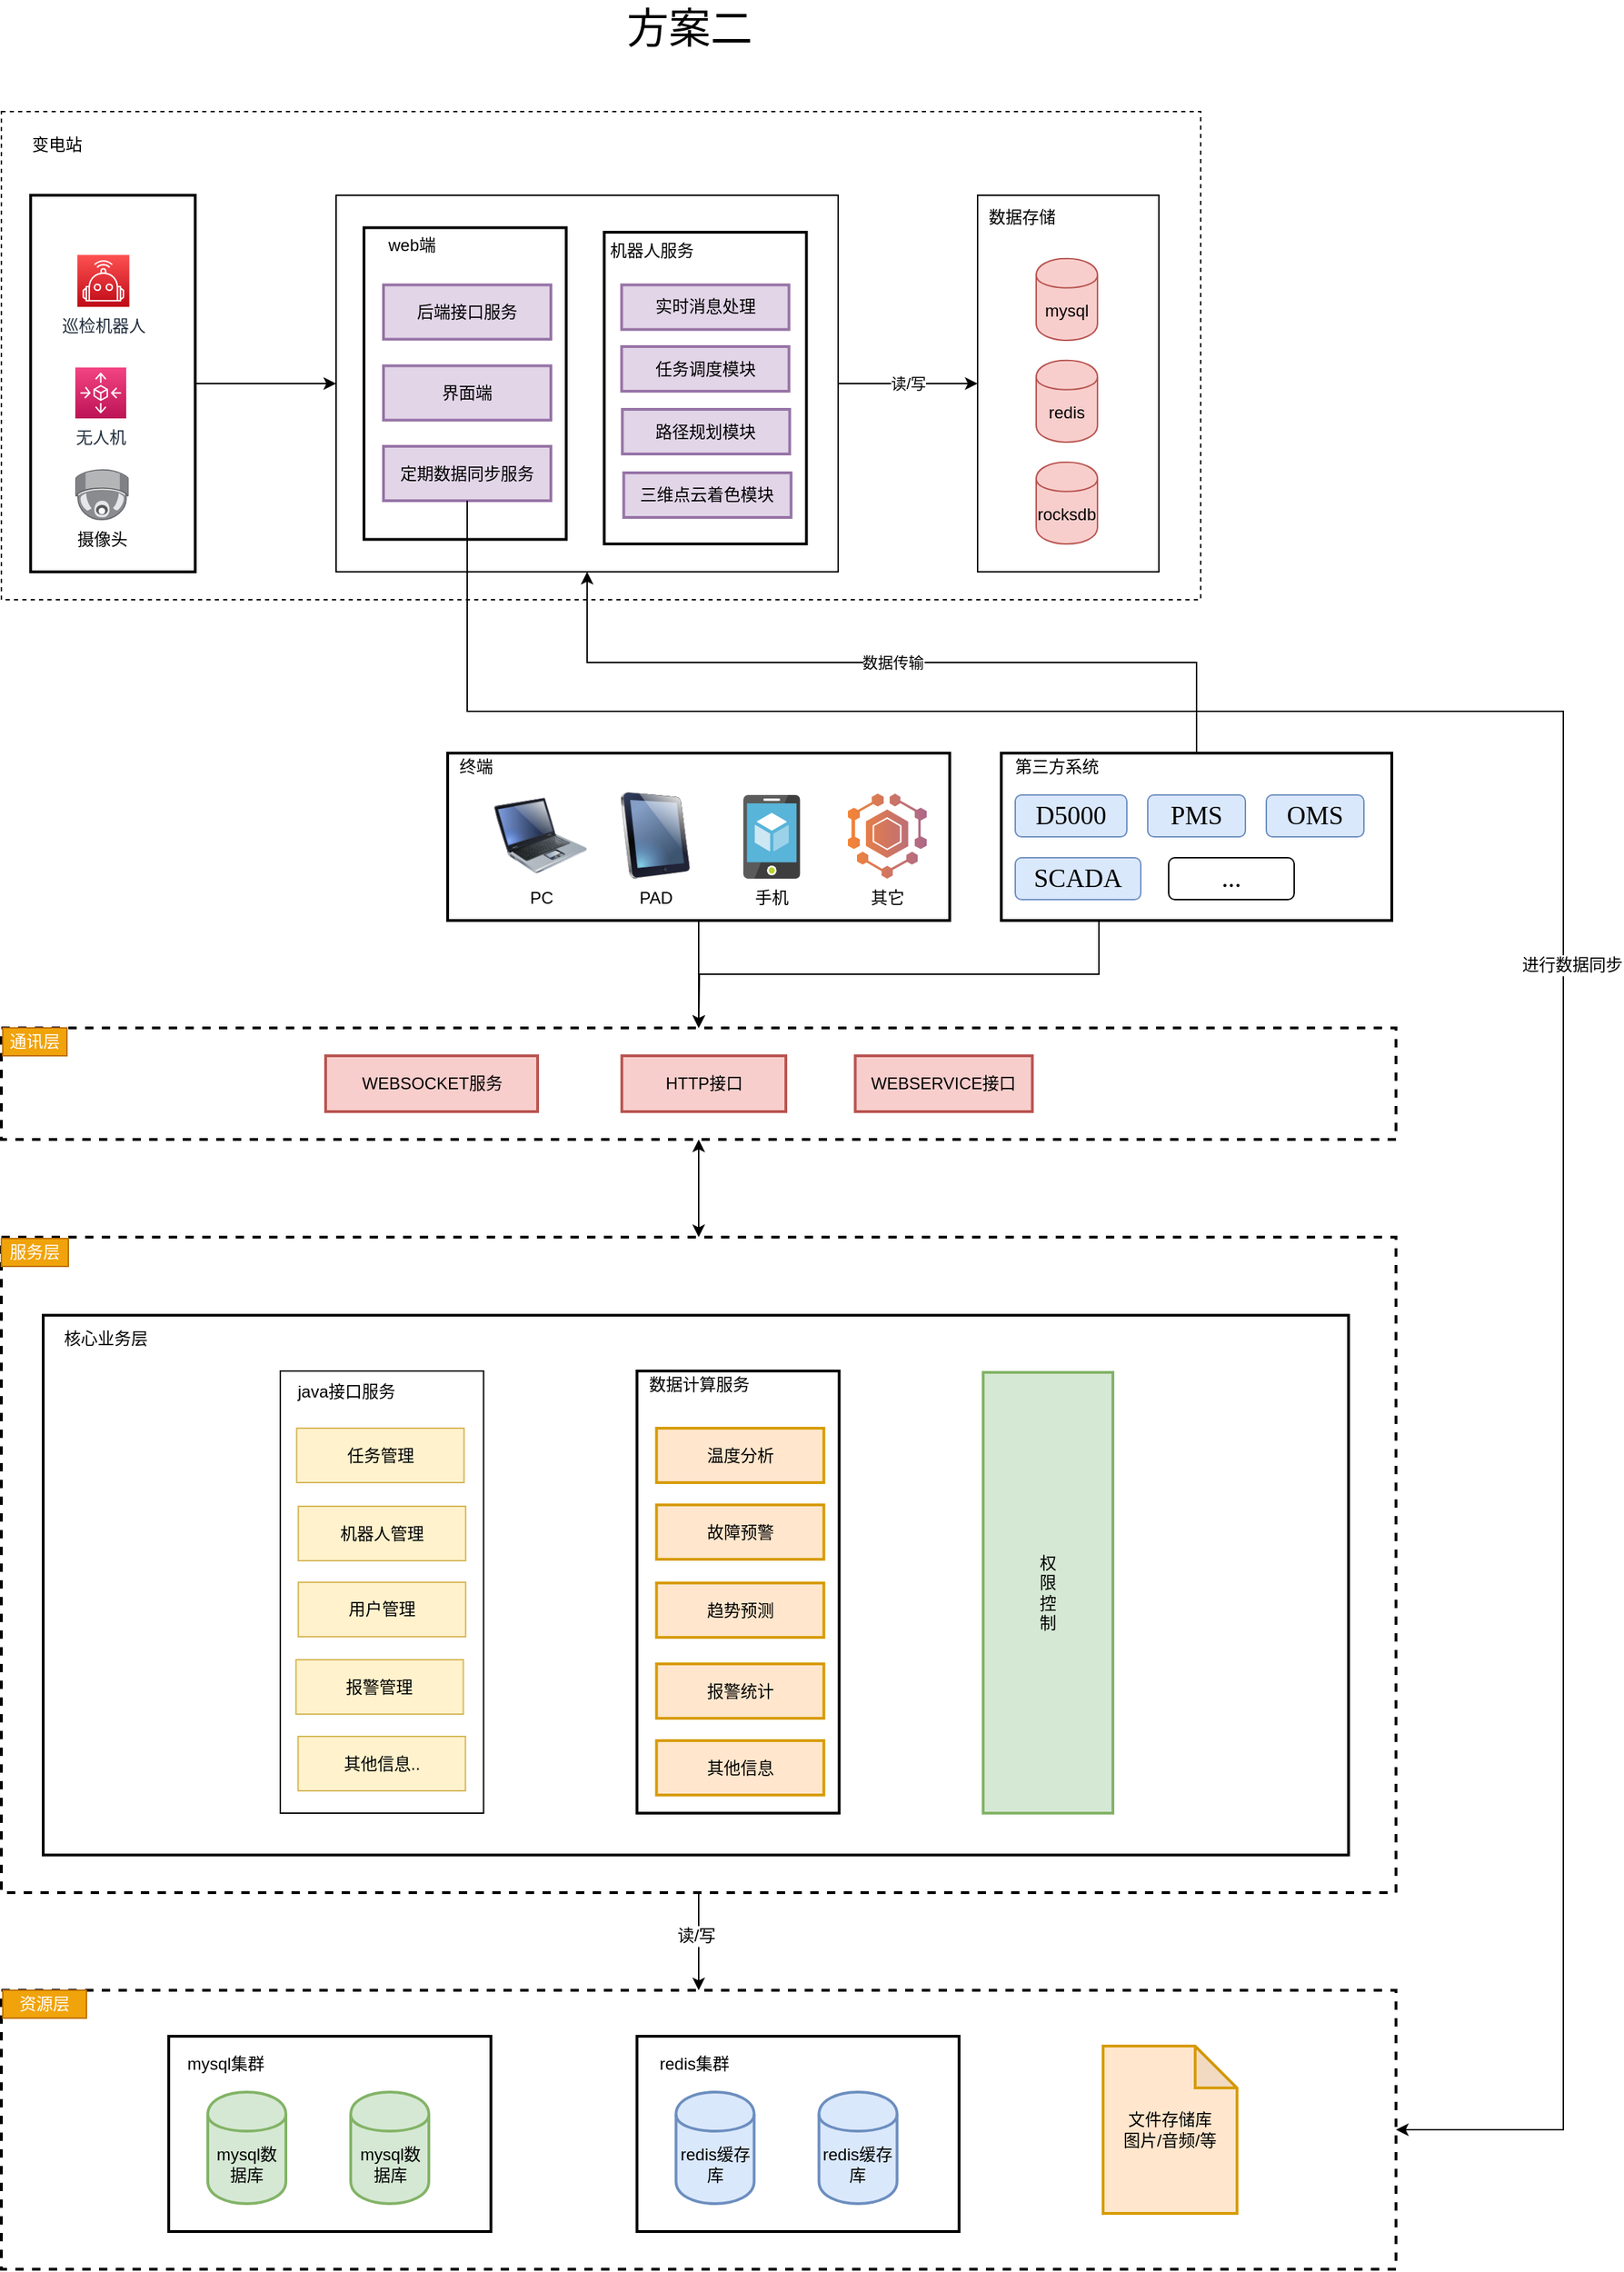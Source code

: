 <mxfile version="12.9.12" type="github">
  <diagram id="g2saCS9ZN4Dq22sfe7y9" name="第 1 页">
    <mxGraphModel dx="932" dy="508" grid="1" gridSize="10" guides="1" tooltips="1" connect="1" arrows="1" fold="1" page="1" pageScale="1" pageWidth="700" pageHeight="1000" math="0" shadow="0">
      <root>
        <mxCell id="0" />
        <mxCell id="1" parent="0" />
        <mxCell id="P6RNPHfj09jxccIvvhvF-91" value="" style="rounded=0;whiteSpace=wrap;html=1;dashed=1;" parent="1" vertex="1">
          <mxGeometry x="40" y="120" width="860" height="350" as="geometry" />
        </mxCell>
        <mxCell id="KYIhWk6ESMxBG8aCFAth-1" value="" style="rounded=0;whiteSpace=wrap;html=1;" vertex="1" parent="1">
          <mxGeometry x="740" y="180" width="130" height="270" as="geometry" />
        </mxCell>
        <mxCell id="P6RNPHfj09jxccIvvhvF-6" value="" style="rounded=0;whiteSpace=wrap;html=1;labelBackgroundColor=none;strokeWidth=2;fillColor=none;dashed=1;" parent="1" vertex="1">
          <mxGeometry x="40" y="1467" width="1000" height="200" as="geometry" />
        </mxCell>
        <mxCell id="KYIhWk6ESMxBG8aCFAth-6" value="读/写" style="edgeStyle=orthogonalEdgeStyle;rounded=0;orthogonalLoop=1;jettySize=auto;html=1;exitX=1;exitY=0.5;exitDx=0;exitDy=0;entryX=0;entryY=0.5;entryDx=0;entryDy=0;" edge="1" parent="1" source="P6RNPHfj09jxccIvvhvF-81" target="KYIhWk6ESMxBG8aCFAth-1">
          <mxGeometry relative="1" as="geometry" />
        </mxCell>
        <mxCell id="P6RNPHfj09jxccIvvhvF-81" value="" style="rounded=0;whiteSpace=wrap;html=1;" parent="1" vertex="1">
          <mxGeometry x="280" y="180" width="360" height="270" as="geometry" />
        </mxCell>
        <mxCell id="P6RNPHfj09jxccIvvhvF-2" style="edgeStyle=orthogonalEdgeStyle;rounded=0;orthogonalLoop=1;jettySize=auto;html=1;exitX=0.5;exitY=1;exitDx=0;exitDy=0;entryX=0.5;entryY=0;entryDx=0;entryDy=0;" parent="1" source="P6RNPHfj09jxccIvvhvF-4" target="P6RNPHfj09jxccIvvhvF-6" edge="1">
          <mxGeometry relative="1" as="geometry" />
        </mxCell>
        <mxCell id="P6RNPHfj09jxccIvvhvF-3" value="读/写" style="text;html=1;align=center;verticalAlign=middle;resizable=0;points=[];labelBackgroundColor=#ffffff;" parent="P6RNPHfj09jxccIvvhvF-2" vertex="1" connectable="0">
          <mxGeometry x="-0.121" y="-2" relative="1" as="geometry">
            <mxPoint as="offset" />
          </mxGeometry>
        </mxCell>
        <mxCell id="P6RNPHfj09jxccIvvhvF-4" value="" style="rounded=0;whiteSpace=wrap;html=1;labelBackgroundColor=none;strokeWidth=2;fillColor=none;dashed=1;" parent="1" vertex="1">
          <mxGeometry x="40" y="927" width="1000" height="470" as="geometry" />
        </mxCell>
        <mxCell id="P6RNPHfj09jxccIvvhvF-7" value="" style="rounded=0;whiteSpace=wrap;html=1;labelBackgroundColor=none;strokeWidth=2;fillColor=none;" parent="1" vertex="1">
          <mxGeometry x="160" y="1500" width="231" height="140" as="geometry" />
        </mxCell>
        <mxCell id="P6RNPHfj09jxccIvvhvF-8" value="" style="rounded=0;whiteSpace=wrap;html=1;labelBackgroundColor=none;strokeWidth=2;fillColor=none;" parent="1" vertex="1">
          <mxGeometry x="70" y="983" width="936" height="387" as="geometry" />
        </mxCell>
        <mxCell id="P6RNPHfj09jxccIvvhvF-9" value="" style="rounded=0;whiteSpace=wrap;html=1;labelBackgroundColor=none;strokeWidth=2;fillColor=none;" parent="1" vertex="1">
          <mxGeometry x="472.25" y="206.5" width="145" height="223.5" as="geometry" />
        </mxCell>
        <mxCell id="P6RNPHfj09jxccIvvhvF-10" style="edgeStyle=orthogonalEdgeStyle;rounded=0;orthogonalLoop=1;jettySize=auto;html=1;exitX=0.5;exitY=1;exitDx=0;exitDy=0;" parent="1" source="P6RNPHfj09jxccIvvhvF-11" edge="1">
          <mxGeometry relative="1" as="geometry">
            <mxPoint x="540.0" y="777" as="targetPoint" />
          </mxGeometry>
        </mxCell>
        <mxCell id="P6RNPHfj09jxccIvvhvF-11" value="" style="rounded=0;whiteSpace=wrap;html=1;strokeWidth=2;" parent="1" vertex="1">
          <mxGeometry x="360" y="580" width="360" height="120" as="geometry" />
        </mxCell>
        <mxCell id="P6RNPHfj09jxccIvvhvF-12" style="edgeStyle=orthogonalEdgeStyle;rounded=0;orthogonalLoop=1;jettySize=auto;html=1;exitX=0.25;exitY=1;exitDx=0;exitDy=0;" parent="1" source="P6RNPHfj09jxccIvvhvF-13" edge="1">
          <mxGeometry relative="1" as="geometry">
            <mxPoint x="540.0" y="777" as="targetPoint" />
          </mxGeometry>
        </mxCell>
        <mxCell id="P6RNPHfj09jxccIvvhvF-99" value="数据传输" style="edgeStyle=orthogonalEdgeStyle;rounded=0;orthogonalLoop=1;jettySize=auto;html=1;exitX=0.5;exitY=0;exitDx=0;exitDy=0;" parent="1" source="P6RNPHfj09jxccIvvhvF-13" target="P6RNPHfj09jxccIvvhvF-81" edge="1">
          <mxGeometry relative="1" as="geometry" />
        </mxCell>
        <mxCell id="P6RNPHfj09jxccIvvhvF-13" value="" style="rounded=0;whiteSpace=wrap;html=1;strokeWidth=2;" parent="1" vertex="1">
          <mxGeometry x="757" y="580" width="280" height="120" as="geometry" />
        </mxCell>
        <mxCell id="P6RNPHfj09jxccIvvhvF-14" value="终端" style="text;html=1;strokeColor=none;fillColor=none;align=center;verticalAlign=middle;whiteSpace=wrap;rounded=0;" parent="1" vertex="1">
          <mxGeometry x="360" y="580" width="41" height="20" as="geometry" />
        </mxCell>
        <mxCell id="P6RNPHfj09jxccIvvhvF-15" value="第三方系统" style="text;html=1;strokeColor=none;fillColor=none;align=center;verticalAlign=middle;whiteSpace=wrap;rounded=0;" parent="1" vertex="1">
          <mxGeometry x="757" y="580" width="80" height="20" as="geometry" />
        </mxCell>
        <mxCell id="P6RNPHfj09jxccIvvhvF-16" value="&lt;span lang=&quot;EN-US&quot; style=&quot;white-space: normal ; font-size: 14pt ; font-family: &amp;#34;tim&amp;#34; , serif&quot;&gt;D5000&lt;/span&gt;&lt;span style=&quot;font-size: medium ; white-space: normal&quot;&gt;&lt;/span&gt;" style="rounded=1;whiteSpace=wrap;html=1;fillColor=#dae8fc;strokeColor=#6c8ebf;" parent="1" vertex="1">
          <mxGeometry x="767" y="610" width="80" height="30" as="geometry" />
        </mxCell>
        <mxCell id="P6RNPHfj09jxccIvvhvF-17" value="&lt;span lang=&quot;EN-US&quot; style=&quot;white-space: normal ; font-size: 14pt ; font-family: &amp;#34;tim&amp;#34; , serif&quot;&gt;PMS&lt;/span&gt;&lt;span style=&quot;font-size: medium ; white-space: normal&quot;&gt;&lt;/span&gt;" style="rounded=1;whiteSpace=wrap;html=1;fillColor=#dae8fc;strokeColor=#6c8ebf;" parent="1" vertex="1">
          <mxGeometry x="862" y="610" width="70" height="30" as="geometry" />
        </mxCell>
        <mxCell id="P6RNPHfj09jxccIvvhvF-18" value="&lt;span lang=&quot;EN-US&quot; style=&quot;font-size: 14pt ; font-family: &amp;#34;tim&amp;#34; , serif&quot;&gt;OMS&lt;/span&gt;&lt;span style=&quot;font-size: medium&quot;&gt;&lt;/span&gt;" style="rounded=1;whiteSpace=wrap;html=1;fillColor=#dae8fc;strokeColor=#6c8ebf;" parent="1" vertex="1">
          <mxGeometry x="947" y="610" width="70" height="30" as="geometry" />
        </mxCell>
        <mxCell id="P6RNPHfj09jxccIvvhvF-19" value="&lt;span lang=&quot;EN-US&quot; style=&quot;font-size: 14pt ; font-family: &amp;#34;tim&amp;#34; , serif&quot;&gt;SCADA&lt;/span&gt;&lt;span style=&quot;font-size: medium&quot;&gt;&lt;/span&gt;" style="rounded=1;whiteSpace=wrap;html=1;fillColor=#dae8fc;strokeColor=#6c8ebf;" parent="1" vertex="1">
          <mxGeometry x="767" y="655" width="90" height="30" as="geometry" />
        </mxCell>
        <mxCell id="P6RNPHfj09jxccIvvhvF-20" value="&lt;span lang=&quot;EN-US&quot; style=&quot;font-size: 14pt ; font-family: &amp;#34;tim&amp;#34; , serif&quot;&gt;...&lt;/span&gt;&lt;span style=&quot;font-size: medium&quot;&gt;&lt;/span&gt;" style="rounded=1;whiteSpace=wrap;html=1;" parent="1" vertex="1">
          <mxGeometry x="877" y="655" width="90" height="30" as="geometry" />
        </mxCell>
        <mxCell id="P6RNPHfj09jxccIvvhvF-21" value="手机" style="aspect=fixed;html=1;points=[];align=center;image;fontSize=12;image=img/lib/mscae/App_Service_Mobile_App.svg;" parent="1" vertex="1">
          <mxGeometry x="572" y="610" width="40.8" height="60" as="geometry" />
        </mxCell>
        <mxCell id="P6RNPHfj09jxccIvvhvF-22" value="其它" style="outlineConnect=0;dashed=0;verticalLabelPosition=bottom;verticalAlign=top;align=center;html=1;shape=mxgraph.aws3.mobile_hub;fillColor=#AD688A;gradientColor=#F58435;gradientDirection=west;pointerEvents=1" parent="1" vertex="1">
          <mxGeometry x="647" y="609" width="56.48" height="61" as="geometry" />
        </mxCell>
        <mxCell id="P6RNPHfj09jxccIvvhvF-23" style="edgeStyle=orthogonalEdgeStyle;rounded=0;orthogonalLoop=1;jettySize=auto;html=1;exitX=0.5;exitY=1;exitDx=0;exitDy=0;entryX=0.5;entryY=0;entryDx=0;entryDy=0;startArrow=classic;startFill=1;" parent="1" source="P6RNPHfj09jxccIvvhvF-24" target="P6RNPHfj09jxccIvvhvF-4" edge="1">
          <mxGeometry relative="1" as="geometry" />
        </mxCell>
        <mxCell id="P6RNPHfj09jxccIvvhvF-24" value="" style="rounded=0;whiteSpace=wrap;html=1;strokeWidth=2;dashed=1;" parent="1" vertex="1">
          <mxGeometry x="40" y="777" width="1000" height="80" as="geometry" />
        </mxCell>
        <mxCell id="P6RNPHfj09jxccIvvhvF-25" value="通讯层" style="text;html=1;strokeColor=#BD7000;fillColor=#f0a30a;align=center;verticalAlign=middle;whiteSpace=wrap;rounded=0;fontColor=#ffffff;" parent="1" vertex="1">
          <mxGeometry x="41" y="777" width="46" height="20" as="geometry" />
        </mxCell>
        <mxCell id="P6RNPHfj09jxccIvvhvF-26" value="核心业务层" style="text;html=1;strokeColor=none;fillColor=none;align=center;verticalAlign=middle;whiteSpace=wrap;rounded=0;labelBackgroundColor=none;" parent="1" vertex="1">
          <mxGeometry x="75" y="990" width="80" height="20" as="geometry" />
        </mxCell>
        <mxCell id="P6RNPHfj09jxccIvvhvF-27" value="HTTP接口" style="rounded=0;whiteSpace=wrap;html=1;labelBackgroundColor=none;strokeWidth=2;fillColor=#f8cecc;strokeColor=#b85450;" parent="1" vertex="1">
          <mxGeometry x="484.88" y="797" width="117.62" height="40" as="geometry" />
        </mxCell>
        <mxCell id="P6RNPHfj09jxccIvvhvF-28" value="WEBSOCKET服务" style="rounded=0;whiteSpace=wrap;html=1;labelBackgroundColor=none;strokeWidth=2;fillColor=#f8cecc;strokeColor=#b85450;" parent="1" vertex="1">
          <mxGeometry x="272.5" y="797" width="152" height="40" as="geometry" />
        </mxCell>
        <mxCell id="P6RNPHfj09jxccIvvhvF-29" value="权&lt;br&gt;限&lt;br&gt;控&lt;br&gt;制" style="rounded=0;whiteSpace=wrap;html=1;labelBackgroundColor=none;strokeWidth=2;fillColor=#d5e8d4;strokeColor=#82b366;" parent="1" vertex="1">
          <mxGeometry x="744" y="1024" width="93" height="316" as="geometry" />
        </mxCell>
        <mxCell id="P6RNPHfj09jxccIvvhvF-30" value="资源层" style="text;html=1;strokeColor=#BD7000;fillColor=#f0a30a;align=center;verticalAlign=middle;whiteSpace=wrap;rounded=0;labelBackgroundColor=none;fontColor=#ffffff;" parent="1" vertex="1">
          <mxGeometry x="41" y="1467" width="60" height="20" as="geometry" />
        </mxCell>
        <mxCell id="P6RNPHfj09jxccIvvhvF-31" value="mysql数据库" style="shape=cylinder;whiteSpace=wrap;html=1;boundedLbl=1;backgroundOutline=1;labelBackgroundColor=none;strokeWidth=2;fillColor=#d5e8d4;strokeColor=#82b366;" parent="1" vertex="1">
          <mxGeometry x="188" y="1540" width="56" height="80" as="geometry" />
        </mxCell>
        <mxCell id="P6RNPHfj09jxccIvvhvF-32" value="文件存储库&lt;br&gt;图片/音频/等" style="shape=note;whiteSpace=wrap;html=1;backgroundOutline=1;darkOpacity=0.05;labelBackgroundColor=none;strokeWidth=2;fillColor=#ffe6cc;strokeColor=#d79b00;" parent="1" vertex="1">
          <mxGeometry x="830" y="1507" width="96" height="120" as="geometry" />
        </mxCell>
        <mxCell id="P6RNPHfj09jxccIvvhvF-34" value="机器人服务" style="text;html=1;strokeColor=none;fillColor=none;align=center;verticalAlign=middle;whiteSpace=wrap;rounded=0;labelBackgroundColor=none;" parent="1" vertex="1">
          <mxGeometry x="473.75" y="209.5" width="65" height="20" as="geometry" />
        </mxCell>
        <mxCell id="P6RNPHfj09jxccIvvhvF-35" value="路径规划模块" style="rounded=0;whiteSpace=wrap;html=1;labelBackgroundColor=none;strokeWidth=2;fillColor=#e1d5e7;strokeColor=#9673a6;" parent="1" vertex="1">
          <mxGeometry x="485.25" y="333.5" width="120" height="32" as="geometry" />
        </mxCell>
        <mxCell id="P6RNPHfj09jxccIvvhvF-36" value="实时消息处理" style="rounded=0;whiteSpace=wrap;html=1;labelBackgroundColor=none;strokeWidth=2;fillColor=#e1d5e7;strokeColor=#9673a6;" parent="1" vertex="1">
          <mxGeometry x="484.75" y="244.25" width="120" height="32" as="geometry" />
        </mxCell>
        <mxCell id="P6RNPHfj09jxccIvvhvF-37" value="任务调度模块" style="rounded=0;whiteSpace=wrap;html=1;labelBackgroundColor=none;strokeWidth=2;fillColor=#e1d5e7;strokeColor=#9673a6;" parent="1" vertex="1">
          <mxGeometry x="484.75" y="288.5" width="120" height="32" as="geometry" />
        </mxCell>
        <mxCell id="P6RNPHfj09jxccIvvhvF-39" value="PAD" style="image;html=1;labelBackgroundColor=#ffffff;image=img/lib/clip_art/computers/iPad_128x128.png;strokeWidth=2;fillColor=none;" parent="1" vertex="1">
          <mxGeometry x="478" y="608" width="62" height="62" as="geometry" />
        </mxCell>
        <mxCell id="P6RNPHfj09jxccIvvhvF-40" value="PC" style="image;html=1;labelBackgroundColor=#ffffff;image=img/lib/clip_art/computers/Laptop_128x128.png;strokeWidth=2;fillColor=none;" parent="1" vertex="1">
          <mxGeometry x="393.5" y="608" width="66.5" height="62" as="geometry" />
        </mxCell>
        <mxCell id="P6RNPHfj09jxccIvvhvF-93" style="edgeStyle=orthogonalEdgeStyle;rounded=0;orthogonalLoop=1;jettySize=auto;html=1;exitX=1;exitY=0.5;exitDx=0;exitDy=0;entryX=0;entryY=0.5;entryDx=0;entryDy=0;" parent="1" source="P6RNPHfj09jxccIvvhvF-42" target="P6RNPHfj09jxccIvvhvF-81" edge="1">
          <mxGeometry relative="1" as="geometry" />
        </mxCell>
        <mxCell id="P6RNPHfj09jxccIvvhvF-42" value="" style="rounded=0;whiteSpace=wrap;html=1;labelBackgroundColor=none;strokeWidth=2;fillColor=none;" parent="1" vertex="1">
          <mxGeometry x="61" y="180" width="118" height="270" as="geometry" />
        </mxCell>
        <mxCell id="P6RNPHfj09jxccIvvhvF-43" value="巡检机器人" style="outlineConnect=0;fontColor=#232F3E;gradientColor=#FE5151;gradientDirection=north;fillColor=#BE0917;strokeColor=#ffffff;dashed=0;verticalLabelPosition=bottom;verticalAlign=top;align=center;html=1;fontSize=12;fontStyle=0;aspect=fixed;shape=mxgraph.aws4.resourceIcon;resIcon=mxgraph.aws4.robotics;labelBackgroundColor=none;" parent="1" vertex="1">
          <mxGeometry x="94.5" y="222.75" width="37.25" height="37.25" as="geometry" />
        </mxCell>
        <mxCell id="P6RNPHfj09jxccIvvhvF-44" value="变电站" style="text;html=1;strokeColor=none;fillColor=none;align=center;verticalAlign=middle;whiteSpace=wrap;rounded=0;labelBackgroundColor=none;" parent="1" vertex="1">
          <mxGeometry x="51.5" y="134" width="55.5" height="20" as="geometry" />
        </mxCell>
        <mxCell id="P6RNPHfj09jxccIvvhvF-45" value="" style="rounded=0;whiteSpace=wrap;html=1;labelBackgroundColor=none;strokeWidth=2;fillColor=none;" parent="1" vertex="1">
          <mxGeometry x="495.75" y="1023" width="145" height="317" as="geometry" />
        </mxCell>
        <mxCell id="P6RNPHfj09jxccIvvhvF-46" value="数据计算服务" style="text;html=1;strokeColor=none;fillColor=none;align=center;verticalAlign=middle;whiteSpace=wrap;rounded=0;labelBackgroundColor=none;" parent="1" vertex="1">
          <mxGeometry x="501.25" y="1023" width="78.75" height="20" as="geometry" />
        </mxCell>
        <mxCell id="P6RNPHfj09jxccIvvhvF-47" value="趋势预测" style="rounded=0;whiteSpace=wrap;html=1;labelBackgroundColor=none;strokeWidth=2;fillColor=#ffe6cc;strokeColor=#d79b00;" parent="1" vertex="1">
          <mxGeometry x="509.75" y="1175" width="120" height="39" as="geometry" />
        </mxCell>
        <mxCell id="P6RNPHfj09jxccIvvhvF-48" value="温度分析" style="rounded=0;whiteSpace=wrap;html=1;labelBackgroundColor=none;strokeWidth=2;fillColor=#ffe6cc;strokeColor=#d79b00;" parent="1" vertex="1">
          <mxGeometry x="509.75" y="1064" width="120" height="39" as="geometry" />
        </mxCell>
        <mxCell id="P6RNPHfj09jxccIvvhvF-49" value="故障预警" style="rounded=0;whiteSpace=wrap;html=1;labelBackgroundColor=none;strokeWidth=2;fillColor=#ffe6cc;strokeColor=#d79b00;" parent="1" vertex="1">
          <mxGeometry x="509.75" y="1119" width="120" height="39" as="geometry" />
        </mxCell>
        <mxCell id="P6RNPHfj09jxccIvvhvF-50" value="报警统计" style="rounded=0;whiteSpace=wrap;html=1;labelBackgroundColor=none;strokeWidth=2;fillColor=#ffe6cc;strokeColor=#d79b00;" parent="1" vertex="1">
          <mxGeometry x="509.75" y="1233" width="120" height="39" as="geometry" />
        </mxCell>
        <mxCell id="P6RNPHfj09jxccIvvhvF-57" value="无人机" style="outlineConnect=0;fontColor=#232F3E;gradientColor=#F34482;gradientDirection=north;fillColor=#BC1356;strokeColor=#ffffff;dashed=0;verticalLabelPosition=bottom;verticalAlign=top;align=center;html=1;fontSize=12;fontStyle=0;aspect=fixed;shape=mxgraph.aws4.resourceIcon;resIcon=mxgraph.aws4.autoscaling;labelBackgroundColor=none;" parent="1" vertex="1">
          <mxGeometry x="93" y="303.5" width="36.5" height="36.5" as="geometry" />
        </mxCell>
        <mxCell id="P6RNPHfj09jxccIvvhvF-58" value="摄像头" style="points=[];aspect=fixed;html=1;align=center;shadow=0;dashed=0;image;image=img/lib/allied_telesis/security/Surveillance_Camera_Ceiling.svg;labelBackgroundColor=none;strokeWidth=2;fillColor=none;" parent="1" vertex="1">
          <mxGeometry x="93" y="376.5" width="38.35" height="36.5" as="geometry" />
        </mxCell>
        <mxCell id="P6RNPHfj09jxccIvvhvF-59" value="mysql集群" style="text;html=1;strokeColor=none;fillColor=none;align=center;verticalAlign=middle;whiteSpace=wrap;rounded=0;labelBackgroundColor=none;" parent="1" vertex="1">
          <mxGeometry x="161" y="1510" width="80" height="20" as="geometry" />
        </mxCell>
        <mxCell id="P6RNPHfj09jxccIvvhvF-60" value="mysql数据库" style="shape=cylinder;whiteSpace=wrap;html=1;boundedLbl=1;backgroundOutline=1;labelBackgroundColor=none;strokeWidth=2;fillColor=#d5e8d4;strokeColor=#82b366;" parent="1" vertex="1">
          <mxGeometry x="290.5" y="1540" width="56" height="80" as="geometry" />
        </mxCell>
        <mxCell id="P6RNPHfj09jxccIvvhvF-61" value="" style="rounded=0;whiteSpace=wrap;html=1;labelBackgroundColor=none;strokeWidth=2;fillColor=none;" parent="1" vertex="1">
          <mxGeometry x="495.75" y="1500" width="231" height="140" as="geometry" />
        </mxCell>
        <mxCell id="P6RNPHfj09jxccIvvhvF-62" value="redis缓存库" style="shape=cylinder;whiteSpace=wrap;html=1;boundedLbl=1;backgroundOutline=1;labelBackgroundColor=none;strokeWidth=2;fillColor=#dae8fc;strokeColor=#6c8ebf;" parent="1" vertex="1">
          <mxGeometry x="523.75" y="1540" width="56" height="80" as="geometry" />
        </mxCell>
        <mxCell id="P6RNPHfj09jxccIvvhvF-63" value="redis集群" style="text;html=1;strokeColor=none;fillColor=none;align=center;verticalAlign=middle;whiteSpace=wrap;rounded=0;labelBackgroundColor=none;" parent="1" vertex="1">
          <mxGeometry x="496.75" y="1510" width="80" height="20" as="geometry" />
        </mxCell>
        <mxCell id="P6RNPHfj09jxccIvvhvF-64" value="redis缓存库" style="shape=cylinder;whiteSpace=wrap;html=1;boundedLbl=1;backgroundOutline=1;labelBackgroundColor=none;strokeWidth=2;fillColor=#dae8fc;strokeColor=#6c8ebf;" parent="1" vertex="1">
          <mxGeometry x="626.25" y="1540" width="56" height="80" as="geometry" />
        </mxCell>
        <mxCell id="P6RNPHfj09jxccIvvhvF-67" value="服务层" style="text;html=1;strokeColor=#BD7000;fillColor=#f0a30a;align=center;verticalAlign=middle;whiteSpace=wrap;rounded=0;labelBackgroundColor=none;fontColor=#ffffff;" parent="1" vertex="1">
          <mxGeometry x="40" y="928" width="48" height="20" as="geometry" />
        </mxCell>
        <mxCell id="P6RNPHfj09jxccIvvhvF-68" value="" style="rounded=0;whiteSpace=wrap;html=1;" parent="1" vertex="1">
          <mxGeometry x="240" y="1023" width="145.75" height="317" as="geometry" />
        </mxCell>
        <mxCell id="P6RNPHfj09jxccIvvhvF-69" value="java接口服务" style="text;html=1;strokeColor=none;fillColor=none;align=center;verticalAlign=middle;whiteSpace=wrap;rounded=0;" parent="1" vertex="1">
          <mxGeometry x="248.75" y="1028" width="77" height="20" as="geometry" />
        </mxCell>
        <mxCell id="P6RNPHfj09jxccIvvhvF-70" value="任务管理" style="rounded=0;whiteSpace=wrap;html=1;fillColor=#fff2cc;strokeColor=#d6b656;" parent="1" vertex="1">
          <mxGeometry x="251.75" y="1064" width="120" height="39" as="geometry" />
        </mxCell>
        <mxCell id="P6RNPHfj09jxccIvvhvF-71" value="机器人管理" style="rounded=0;whiteSpace=wrap;html=1;fillColor=#fff2cc;strokeColor=#d6b656;" parent="1" vertex="1">
          <mxGeometry x="252.88" y="1120" width="120" height="39" as="geometry" />
        </mxCell>
        <mxCell id="P6RNPHfj09jxccIvvhvF-72" value="用户管理" style="rounded=0;whiteSpace=wrap;html=1;fillColor=#fff2cc;strokeColor=#d6b656;" parent="1" vertex="1">
          <mxGeometry x="252.88" y="1174.5" width="120" height="39" as="geometry" />
        </mxCell>
        <mxCell id="P6RNPHfj09jxccIvvhvF-73" value="报警管理" style="rounded=0;whiteSpace=wrap;html=1;fillColor=#fff2cc;strokeColor=#d6b656;" parent="1" vertex="1">
          <mxGeometry x="251.25" y="1230" width="120" height="39" as="geometry" />
        </mxCell>
        <mxCell id="P6RNPHfj09jxccIvvhvF-74" value="其他信息.." style="rounded=0;whiteSpace=wrap;html=1;fillColor=#fff2cc;strokeColor=#d6b656;" parent="1" vertex="1">
          <mxGeometry x="252.75" y="1285" width="120" height="39" as="geometry" />
        </mxCell>
        <mxCell id="P6RNPHfj09jxccIvvhvF-75" value="WEBSERVICE接口" style="rounded=0;whiteSpace=wrap;html=1;labelBackgroundColor=none;strokeWidth=2;fillColor=#f8cecc;strokeColor=#b85450;" parent="1" vertex="1">
          <mxGeometry x="652.25" y="797" width="127" height="40" as="geometry" />
        </mxCell>
        <mxCell id="P6RNPHfj09jxccIvvhvF-77" value="其他信息" style="rounded=0;whiteSpace=wrap;html=1;labelBackgroundColor=none;strokeWidth=2;fillColor=#ffe6cc;strokeColor=#d79b00;" parent="1" vertex="1">
          <mxGeometry x="509.75" y="1288" width="120" height="39" as="geometry" />
        </mxCell>
        <mxCell id="P6RNPHfj09jxccIvvhvF-79" value="方案二" style="text;html=1;strokeColor=none;fillColor=none;align=center;verticalAlign=middle;whiteSpace=wrap;rounded=0;fontSize=30;" parent="1" vertex="1">
          <mxGeometry x="311.5" y="40" width="443" height="40" as="geometry" />
        </mxCell>
        <mxCell id="P6RNPHfj09jxccIvvhvF-85" value="" style="rounded=0;whiteSpace=wrap;html=1;labelBackgroundColor=none;strokeWidth=2;fillColor=none;" parent="1" vertex="1">
          <mxGeometry x="300" y="203.25" width="145" height="223.5" as="geometry" />
        </mxCell>
        <mxCell id="P6RNPHfj09jxccIvvhvF-86" value="web端" style="text;html=1;strokeColor=none;fillColor=none;align=center;verticalAlign=middle;whiteSpace=wrap;rounded=0;labelBackgroundColor=none;" parent="1" vertex="1">
          <mxGeometry x="301.5" y="206.25" width="65" height="20" as="geometry" />
        </mxCell>
        <mxCell id="P6RNPHfj09jxccIvvhvF-87" value="后端接口服务" style="rounded=0;whiteSpace=wrap;html=1;labelBackgroundColor=none;strokeWidth=2;fillColor=#e1d5e7;strokeColor=#9673a6;" parent="1" vertex="1">
          <mxGeometry x="314" y="244.25" width="120" height="39" as="geometry" />
        </mxCell>
        <mxCell id="P6RNPHfj09jxccIvvhvF-88" value="界面端" style="rounded=0;whiteSpace=wrap;html=1;labelBackgroundColor=none;strokeWidth=2;fillColor=#e1d5e7;strokeColor=#9673a6;" parent="1" vertex="1">
          <mxGeometry x="314" y="302.25" width="120" height="39" as="geometry" />
        </mxCell>
        <mxCell id="P6RNPHfj09jxccIvvhvF-89" value="定期数据同步服务" style="rounded=0;whiteSpace=wrap;html=1;labelBackgroundColor=none;strokeWidth=2;fillColor=#e1d5e7;strokeColor=#9673a6;" parent="1" vertex="1">
          <mxGeometry x="314" y="360" width="120" height="39" as="geometry" />
        </mxCell>
        <mxCell id="P6RNPHfj09jxccIvvhvF-97" style="edgeStyle=orthogonalEdgeStyle;rounded=0;orthogonalLoop=1;jettySize=auto;html=1;exitX=0.5;exitY=1;exitDx=0;exitDy=0;entryX=1;entryY=0.5;entryDx=0;entryDy=0;" parent="1" source="P6RNPHfj09jxccIvvhvF-89" target="P6RNPHfj09jxccIvvhvF-6" edge="1">
          <mxGeometry relative="1" as="geometry">
            <mxPoint x="1100" y="1874" as="targetPoint" />
            <Array as="points">
              <mxPoint x="374" y="550" />
              <mxPoint x="1160" y="550" />
              <mxPoint x="1160" y="1567" />
            </Array>
          </mxGeometry>
        </mxCell>
        <mxCell id="P6RNPHfj09jxccIvvhvF-98" value="进行数据同步" style="text;html=1;align=center;verticalAlign=middle;resizable=0;points=[];labelBackgroundColor=#ffffff;" parent="P6RNPHfj09jxccIvvhvF-97" vertex="1" connectable="0">
          <mxGeometry x="0.079" y="6" relative="1" as="geometry">
            <mxPoint as="offset" />
          </mxGeometry>
        </mxCell>
        <mxCell id="P6RNPHfj09jxccIvvhvF-90" value="mysql" style="shape=cylinder;whiteSpace=wrap;html=1;boundedLbl=1;backgroundOutline=1;fillColor=#f8cecc;strokeColor=#b85450;" parent="1" vertex="1">
          <mxGeometry x="782" y="225.38" width="43.97" height="58.62" as="geometry" />
        </mxCell>
        <mxCell id="KYIhWk6ESMxBG8aCFAth-3" value="redis" style="shape=cylinder;whiteSpace=wrap;html=1;boundedLbl=1;backgroundOutline=1;fillColor=#f8cecc;strokeColor=#b85450;" vertex="1" parent="1">
          <mxGeometry x="782" y="298.38" width="43.97" height="58.62" as="geometry" />
        </mxCell>
        <mxCell id="KYIhWk6ESMxBG8aCFAth-4" value="rocksdb" style="shape=cylinder;whiteSpace=wrap;html=1;boundedLbl=1;backgroundOutline=1;fillColor=#f8cecc;strokeColor=#b85450;" vertex="1" parent="1">
          <mxGeometry x="782" y="371.38" width="43.97" height="58.62" as="geometry" />
        </mxCell>
        <mxCell id="KYIhWk6ESMxBG8aCFAth-5" value="数据存储" style="text;html=1;strokeColor=none;fillColor=none;align=center;verticalAlign=middle;whiteSpace=wrap;rounded=0;" vertex="1" parent="1">
          <mxGeometry x="744" y="186" width="56" height="20" as="geometry" />
        </mxCell>
        <mxCell id="KYIhWk6ESMxBG8aCFAth-12" value="三维点云着色模块" style="rounded=0;whiteSpace=wrap;html=1;labelBackgroundColor=none;strokeWidth=2;fillColor=#e1d5e7;strokeColor=#9673a6;" vertex="1" parent="1">
          <mxGeometry x="486.25" y="379" width="120" height="32" as="geometry" />
        </mxCell>
      </root>
    </mxGraphModel>
  </diagram>
</mxfile>
